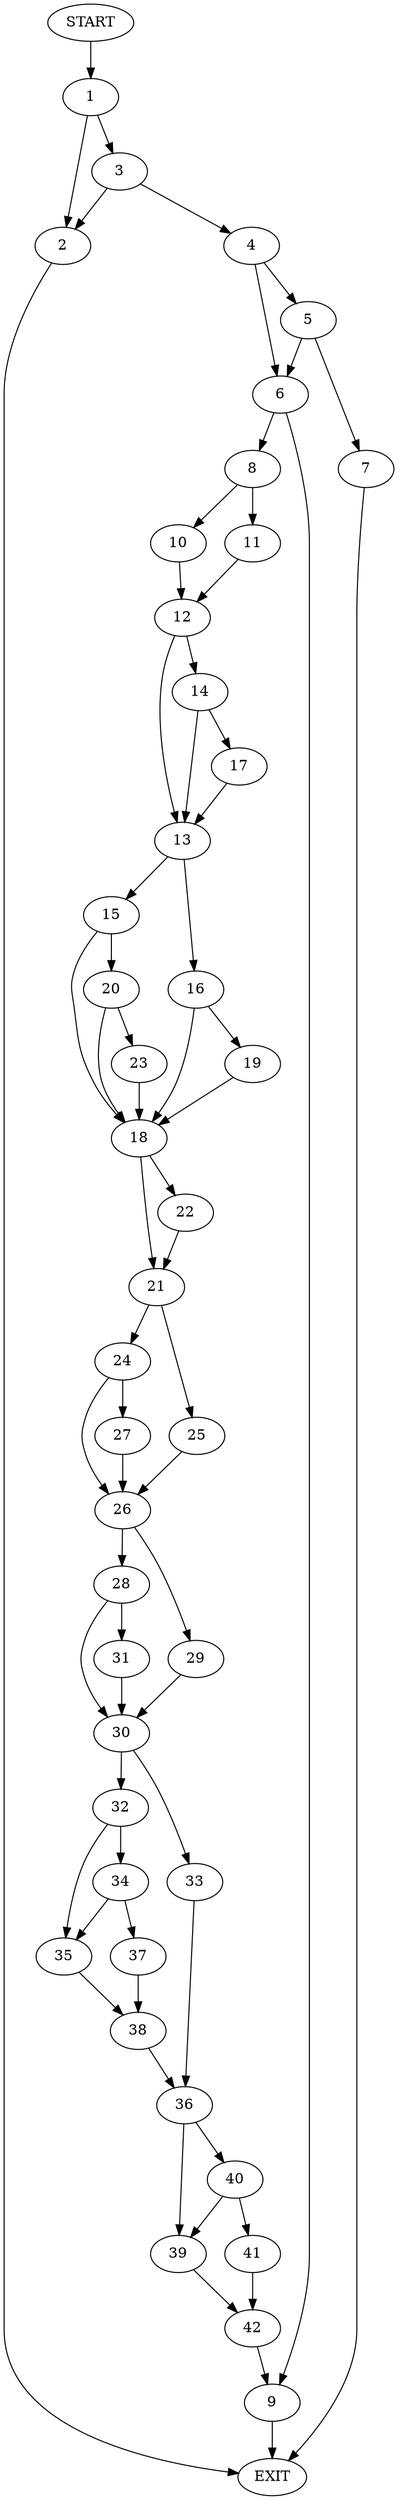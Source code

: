 digraph {
0 [label="START"]
43 [label="EXIT"]
0 -> 1
1 -> 2
1 -> 3
2 -> 43
3 -> 2
3 -> 4
4 -> 5
4 -> 6
5 -> 7
5 -> 6
6 -> 8
6 -> 9
7 -> 43
9 -> 43
8 -> 10
8 -> 11
10 -> 12
11 -> 12
12 -> 13
12 -> 14
13 -> 15
13 -> 16
14 -> 13
14 -> 17
17 -> 13
16 -> 18
16 -> 19
15 -> 20
15 -> 18
18 -> 21
18 -> 22
19 -> 18
20 -> 18
20 -> 23
23 -> 18
21 -> 24
21 -> 25
22 -> 21
25 -> 26
24 -> 27
24 -> 26
26 -> 28
26 -> 29
27 -> 26
29 -> 30
28 -> 31
28 -> 30
30 -> 32
30 -> 33
31 -> 30
32 -> 34
32 -> 35
33 -> 36
34 -> 37
34 -> 35
35 -> 38
37 -> 38
38 -> 36
36 -> 39
36 -> 40
40 -> 41
40 -> 39
39 -> 42
41 -> 42
42 -> 9
}
